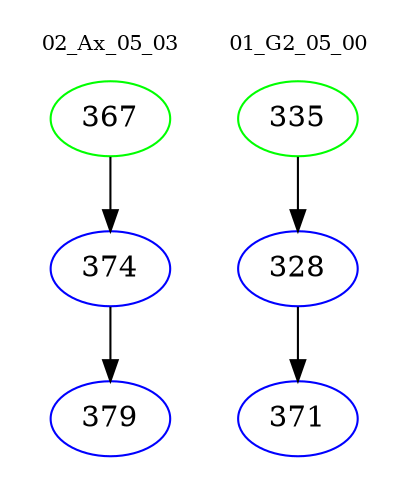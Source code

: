 digraph{
subgraph cluster_0 {
color = white
label = "02_Ax_05_03";
fontsize=10;
T0_367 [label="367", color="green"]
T0_367 -> T0_374 [color="black"]
T0_374 [label="374", color="blue"]
T0_374 -> T0_379 [color="black"]
T0_379 [label="379", color="blue"]
}
subgraph cluster_1 {
color = white
label = "01_G2_05_00";
fontsize=10;
T1_335 [label="335", color="green"]
T1_335 -> T1_328 [color="black"]
T1_328 [label="328", color="blue"]
T1_328 -> T1_371 [color="black"]
T1_371 [label="371", color="blue"]
}
}
